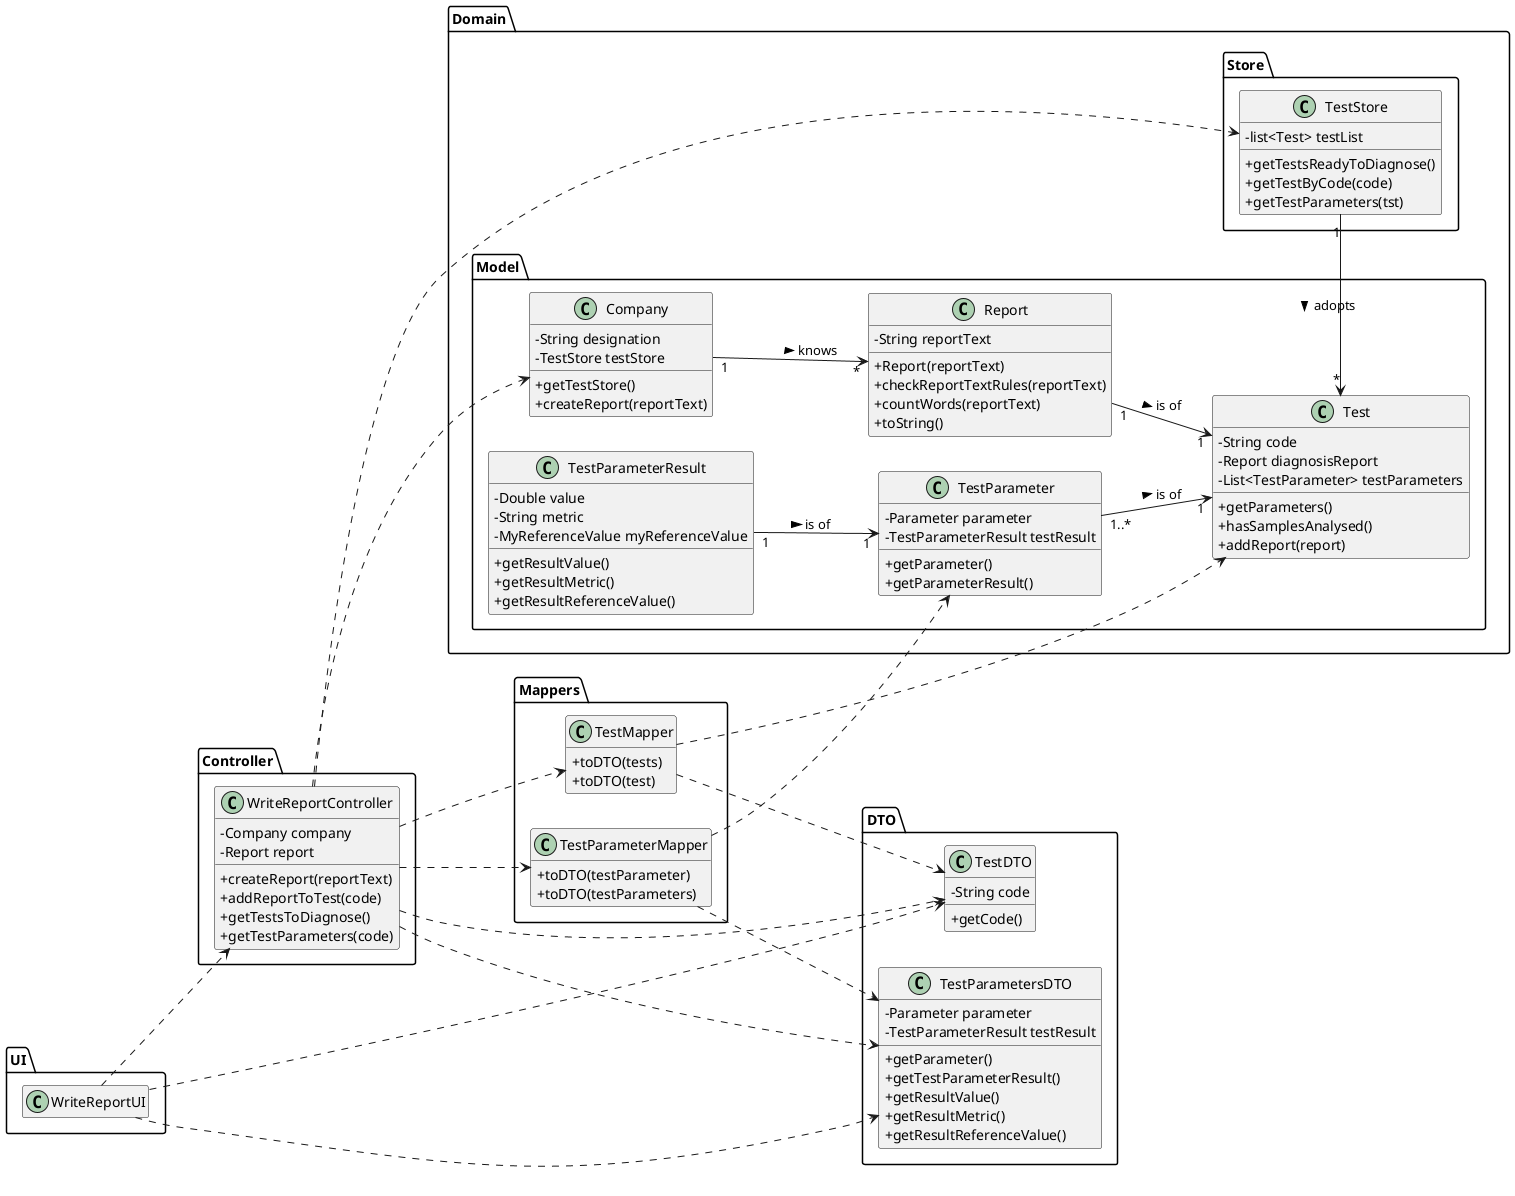 @startuml
hide empty methods
hide empty attributes
left to right direction
skinparam classAttributeIconSize 0

package Domain {

package Model {

class Company {
    -String designation
    -TestStore testStore
    +getTestStore()
    +createReport(reportText)
}

class Report {
    - String reportText
    + Report(reportText)
    + checkReportTextRules(reportText)
    + countWords(reportText)
    + toString()
}

class Test {
    -String code
    -Report diagnosisReport
    -List<TestParameter> testParameters
    +getParameters()
    +hasSamplesAnalysed()
    +addReport(report)
}

class TestParameter {
    -Parameter parameter
    -TestParameterResult testResult
    +getParameter()
    +getParameterResult()
}

class TestParameterResult {
    -Double value
    -String metric
    -MyReferenceValue myReferenceValue
    +getResultValue()
    +getResultMetric()
    +getResultReferenceValue()
}

}

package Store {

class TestStore {
    -list<Test> testList
    +getTestsReadyToDiagnose()
    +getTestByCode(code)
    +getTestParameters(tst)
}

}

}

package Mappers {

class TestMapper {
    +toDTO(tests)
    +toDTO(test)
}

class TestParameterMapper {
    +toDTO(testParameter)
    +toDTO(testParameters)
}

}

package DTO {

class TestDTO {
    -String code
    +getCode()
}

class TestParametersDTO {
    -Parameter parameter
    -TestParameterResult testResult
    +getParameter()
    +getTestParameterResult()
    +getResultValue()
    +getResultMetric()
    +getResultReferenceValue()
}

}

package Controller {

class WriteReportController {
    -Company company
    -Report report
    +createReport(reportText)
    +addReportToTest(code)
    +getTestsToDiagnose()
    +getTestParameters(code)
}

}

package UI {

class WriteReportUI {
}

}

WriteReportUI ..> WriteReportController
WriteReportUI ..> TestDTO
WriteReportUI ..> TestParametersDTO
WriteReportController ..> TestMapper
WriteReportController ..> TestParameterMapper
WriteReportController ..> Company
WriteReportController ..> TestStore
WriteReportController ..> TestDTO
WriteReportController ..> TestParametersDTO
TestStore "1" -> "*" Test : adopts >
Company "1" --> "*" Report : knows >
Report "1" --> "1" Test : is of >
TestParameter "1..*" --> "1" Test : is of >
TestParameterResult "1" --> "1" TestParameter : is of >
TestMapper ..> Test
TestParameterMapper ..> TestParameter
TestMapper ..> TestDTO
TestParameterMapper ..> TestParametersDTO

@enduml